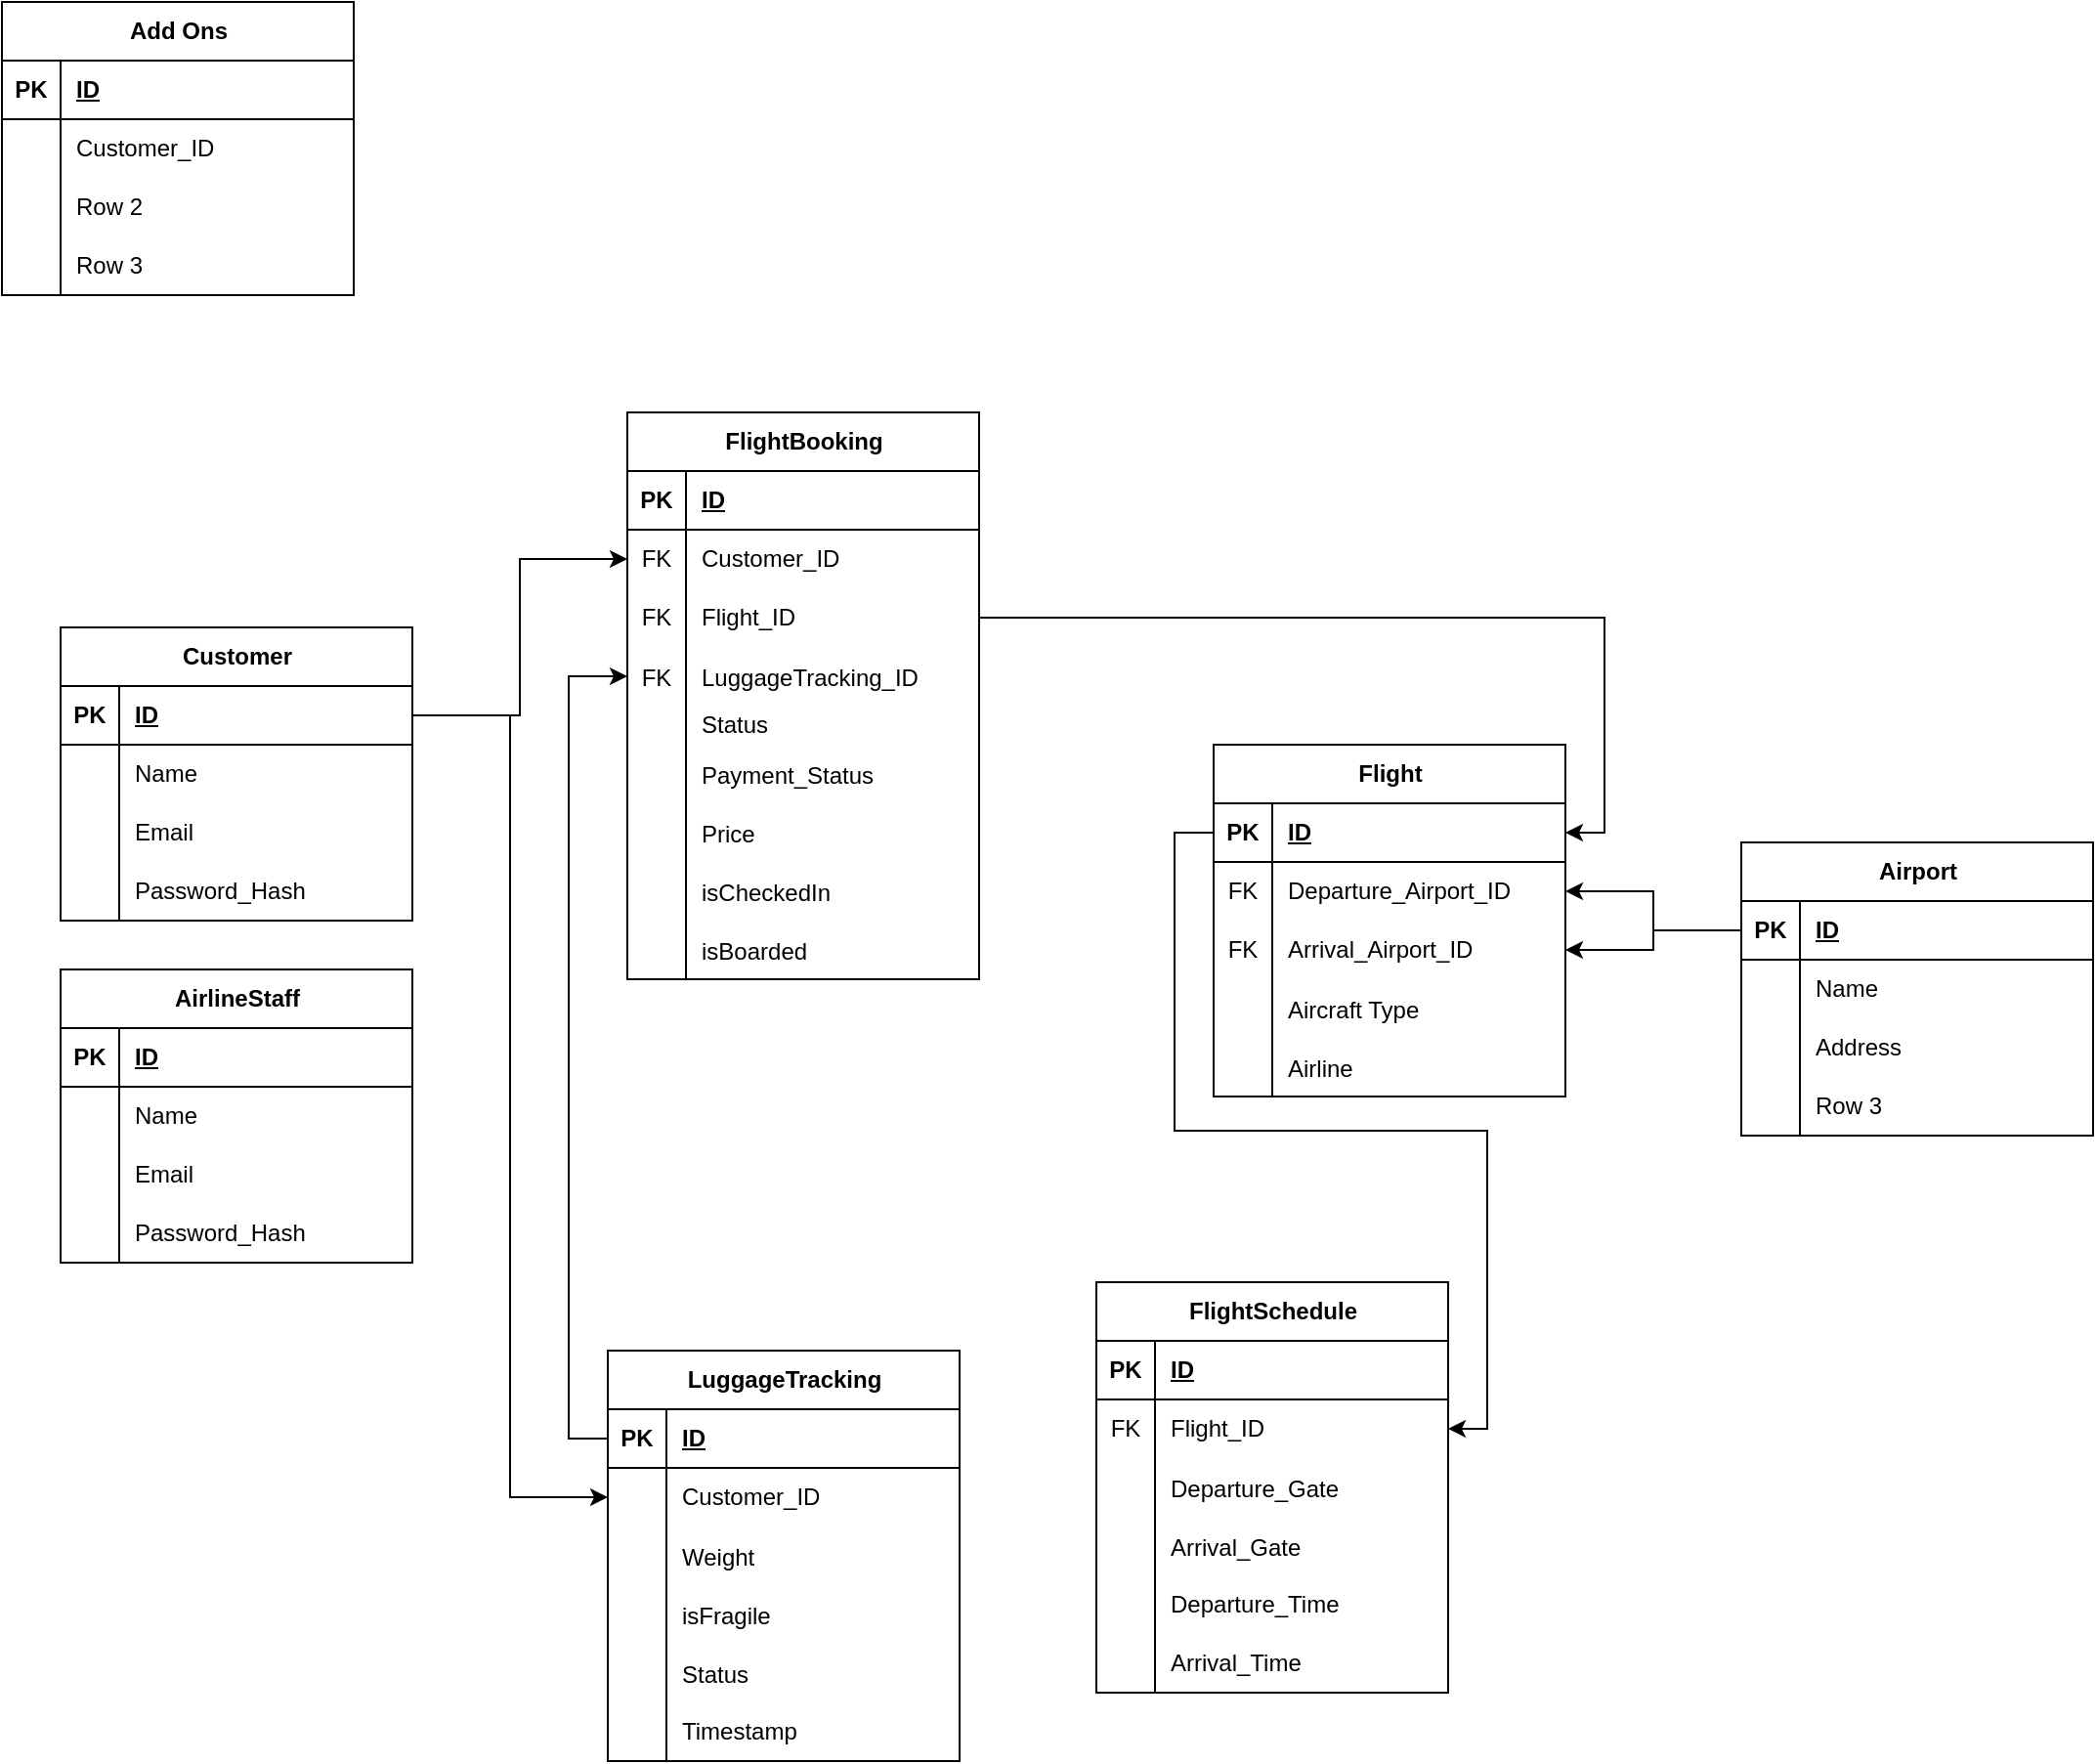 <mxfile version="21.5.0" type="github">
  <diagram id="R2lEEEUBdFMjLlhIrx00" name="Page-1">
    <mxGraphModel dx="1393" dy="1875" grid="1" gridSize="10" guides="1" tooltips="1" connect="1" arrows="1" fold="1" page="1" pageScale="1" pageWidth="850" pageHeight="1100" math="0" shadow="0" extFonts="Permanent Marker^https://fonts.googleapis.com/css?family=Permanent+Marker">
      <root>
        <mxCell id="0" />
        <mxCell id="1" parent="0" />
        <mxCell id="eyuEpzJlEWPJVDNOHBu5-1" value="Customer" style="shape=table;startSize=30;container=1;collapsible=1;childLayout=tableLayout;fixedRows=1;rowLines=0;fontStyle=1;align=center;resizeLast=1;html=1;" vertex="1" parent="1">
          <mxGeometry x="60" y="110" width="180" height="150" as="geometry" />
        </mxCell>
        <mxCell id="eyuEpzJlEWPJVDNOHBu5-2" value="" style="shape=tableRow;horizontal=0;startSize=0;swimlaneHead=0;swimlaneBody=0;fillColor=none;collapsible=0;dropTarget=0;points=[[0,0.5],[1,0.5]];portConstraint=eastwest;top=0;left=0;right=0;bottom=1;" vertex="1" parent="eyuEpzJlEWPJVDNOHBu5-1">
          <mxGeometry y="30" width="180" height="30" as="geometry" />
        </mxCell>
        <mxCell id="eyuEpzJlEWPJVDNOHBu5-3" value="PK" style="shape=partialRectangle;connectable=0;fillColor=none;top=0;left=0;bottom=0;right=0;fontStyle=1;overflow=hidden;whiteSpace=wrap;html=1;" vertex="1" parent="eyuEpzJlEWPJVDNOHBu5-2">
          <mxGeometry width="30" height="30" as="geometry">
            <mxRectangle width="30" height="30" as="alternateBounds" />
          </mxGeometry>
        </mxCell>
        <mxCell id="eyuEpzJlEWPJVDNOHBu5-4" value="ID" style="shape=partialRectangle;connectable=0;fillColor=none;top=0;left=0;bottom=0;right=0;align=left;spacingLeft=6;fontStyle=5;overflow=hidden;whiteSpace=wrap;html=1;" vertex="1" parent="eyuEpzJlEWPJVDNOHBu5-2">
          <mxGeometry x="30" width="150" height="30" as="geometry">
            <mxRectangle width="150" height="30" as="alternateBounds" />
          </mxGeometry>
        </mxCell>
        <mxCell id="eyuEpzJlEWPJVDNOHBu5-5" value="" style="shape=tableRow;horizontal=0;startSize=0;swimlaneHead=0;swimlaneBody=0;fillColor=none;collapsible=0;dropTarget=0;points=[[0,0.5],[1,0.5]];portConstraint=eastwest;top=0;left=0;right=0;bottom=0;" vertex="1" parent="eyuEpzJlEWPJVDNOHBu5-1">
          <mxGeometry y="60" width="180" height="30" as="geometry" />
        </mxCell>
        <mxCell id="eyuEpzJlEWPJVDNOHBu5-6" value="" style="shape=partialRectangle;connectable=0;fillColor=none;top=0;left=0;bottom=0;right=0;editable=1;overflow=hidden;whiteSpace=wrap;html=1;" vertex="1" parent="eyuEpzJlEWPJVDNOHBu5-5">
          <mxGeometry width="30" height="30" as="geometry">
            <mxRectangle width="30" height="30" as="alternateBounds" />
          </mxGeometry>
        </mxCell>
        <mxCell id="eyuEpzJlEWPJVDNOHBu5-7" value="Name" style="shape=partialRectangle;connectable=0;fillColor=none;top=0;left=0;bottom=0;right=0;align=left;spacingLeft=6;overflow=hidden;whiteSpace=wrap;html=1;" vertex="1" parent="eyuEpzJlEWPJVDNOHBu5-5">
          <mxGeometry x="30" width="150" height="30" as="geometry">
            <mxRectangle width="150" height="30" as="alternateBounds" />
          </mxGeometry>
        </mxCell>
        <mxCell id="eyuEpzJlEWPJVDNOHBu5-8" value="" style="shape=tableRow;horizontal=0;startSize=0;swimlaneHead=0;swimlaneBody=0;fillColor=none;collapsible=0;dropTarget=0;points=[[0,0.5],[1,0.5]];portConstraint=eastwest;top=0;left=0;right=0;bottom=0;" vertex="1" parent="eyuEpzJlEWPJVDNOHBu5-1">
          <mxGeometry y="90" width="180" height="30" as="geometry" />
        </mxCell>
        <mxCell id="eyuEpzJlEWPJVDNOHBu5-9" value="" style="shape=partialRectangle;connectable=0;fillColor=none;top=0;left=0;bottom=0;right=0;editable=1;overflow=hidden;whiteSpace=wrap;html=1;" vertex="1" parent="eyuEpzJlEWPJVDNOHBu5-8">
          <mxGeometry width="30" height="30" as="geometry">
            <mxRectangle width="30" height="30" as="alternateBounds" />
          </mxGeometry>
        </mxCell>
        <mxCell id="eyuEpzJlEWPJVDNOHBu5-10" value="Email" style="shape=partialRectangle;connectable=0;fillColor=none;top=0;left=0;bottom=0;right=0;align=left;spacingLeft=6;overflow=hidden;whiteSpace=wrap;html=1;" vertex="1" parent="eyuEpzJlEWPJVDNOHBu5-8">
          <mxGeometry x="30" width="150" height="30" as="geometry">
            <mxRectangle width="150" height="30" as="alternateBounds" />
          </mxGeometry>
        </mxCell>
        <mxCell id="eyuEpzJlEWPJVDNOHBu5-11" value="" style="shape=tableRow;horizontal=0;startSize=0;swimlaneHead=0;swimlaneBody=0;fillColor=none;collapsible=0;dropTarget=0;points=[[0,0.5],[1,0.5]];portConstraint=eastwest;top=0;left=0;right=0;bottom=0;" vertex="1" parent="eyuEpzJlEWPJVDNOHBu5-1">
          <mxGeometry y="120" width="180" height="30" as="geometry" />
        </mxCell>
        <mxCell id="eyuEpzJlEWPJVDNOHBu5-12" value="" style="shape=partialRectangle;connectable=0;fillColor=none;top=0;left=0;bottom=0;right=0;editable=1;overflow=hidden;whiteSpace=wrap;html=1;" vertex="1" parent="eyuEpzJlEWPJVDNOHBu5-11">
          <mxGeometry width="30" height="30" as="geometry">
            <mxRectangle width="30" height="30" as="alternateBounds" />
          </mxGeometry>
        </mxCell>
        <mxCell id="eyuEpzJlEWPJVDNOHBu5-13" value="Password_Hash" style="shape=partialRectangle;connectable=0;fillColor=none;top=0;left=0;bottom=0;right=0;align=left;spacingLeft=6;overflow=hidden;whiteSpace=wrap;html=1;" vertex="1" parent="eyuEpzJlEWPJVDNOHBu5-11">
          <mxGeometry x="30" width="150" height="30" as="geometry">
            <mxRectangle width="150" height="30" as="alternateBounds" />
          </mxGeometry>
        </mxCell>
        <mxCell id="eyuEpzJlEWPJVDNOHBu5-27" value="FlightBooking" style="shape=table;startSize=30;container=1;collapsible=1;childLayout=tableLayout;fixedRows=1;rowLines=0;fontStyle=1;align=center;resizeLast=1;html=1;" vertex="1" parent="1">
          <mxGeometry x="350" width="180" height="290" as="geometry" />
        </mxCell>
        <mxCell id="eyuEpzJlEWPJVDNOHBu5-28" value="" style="shape=tableRow;horizontal=0;startSize=0;swimlaneHead=0;swimlaneBody=0;fillColor=none;collapsible=0;dropTarget=0;points=[[0,0.5],[1,0.5]];portConstraint=eastwest;top=0;left=0;right=0;bottom=1;" vertex="1" parent="eyuEpzJlEWPJVDNOHBu5-27">
          <mxGeometry y="30" width="180" height="30" as="geometry" />
        </mxCell>
        <mxCell id="eyuEpzJlEWPJVDNOHBu5-29" value="PK" style="shape=partialRectangle;connectable=0;fillColor=none;top=0;left=0;bottom=0;right=0;fontStyle=1;overflow=hidden;whiteSpace=wrap;html=1;" vertex="1" parent="eyuEpzJlEWPJVDNOHBu5-28">
          <mxGeometry width="30" height="30" as="geometry">
            <mxRectangle width="30" height="30" as="alternateBounds" />
          </mxGeometry>
        </mxCell>
        <mxCell id="eyuEpzJlEWPJVDNOHBu5-30" value="ID" style="shape=partialRectangle;connectable=0;fillColor=none;top=0;left=0;bottom=0;right=0;align=left;spacingLeft=6;fontStyle=5;overflow=hidden;whiteSpace=wrap;html=1;" vertex="1" parent="eyuEpzJlEWPJVDNOHBu5-28">
          <mxGeometry x="30" width="150" height="30" as="geometry">
            <mxRectangle width="150" height="30" as="alternateBounds" />
          </mxGeometry>
        </mxCell>
        <mxCell id="eyuEpzJlEWPJVDNOHBu5-31" value="" style="shape=tableRow;horizontal=0;startSize=0;swimlaneHead=0;swimlaneBody=0;fillColor=none;collapsible=0;dropTarget=0;points=[[0,0.5],[1,0.5]];portConstraint=eastwest;top=0;left=0;right=0;bottom=0;" vertex="1" parent="eyuEpzJlEWPJVDNOHBu5-27">
          <mxGeometry y="60" width="180" height="30" as="geometry" />
        </mxCell>
        <mxCell id="eyuEpzJlEWPJVDNOHBu5-32" value="FK" style="shape=partialRectangle;connectable=0;fillColor=none;top=0;left=0;bottom=0;right=0;editable=1;overflow=hidden;whiteSpace=wrap;html=1;" vertex="1" parent="eyuEpzJlEWPJVDNOHBu5-31">
          <mxGeometry width="30" height="30" as="geometry">
            <mxRectangle width="30" height="30" as="alternateBounds" />
          </mxGeometry>
        </mxCell>
        <mxCell id="eyuEpzJlEWPJVDNOHBu5-33" value="Customer_ID" style="shape=partialRectangle;connectable=0;fillColor=none;top=0;left=0;bottom=0;right=0;align=left;spacingLeft=6;overflow=hidden;whiteSpace=wrap;html=1;" vertex="1" parent="eyuEpzJlEWPJVDNOHBu5-31">
          <mxGeometry x="30" width="150" height="30" as="geometry">
            <mxRectangle width="150" height="30" as="alternateBounds" />
          </mxGeometry>
        </mxCell>
        <mxCell id="eyuEpzJlEWPJVDNOHBu5-34" value="" style="shape=tableRow;horizontal=0;startSize=0;swimlaneHead=0;swimlaneBody=0;fillColor=none;collapsible=0;dropTarget=0;points=[[0,0.5],[1,0.5]];portConstraint=eastwest;top=0;left=0;right=0;bottom=0;" vertex="1" parent="eyuEpzJlEWPJVDNOHBu5-27">
          <mxGeometry y="90" width="180" height="30" as="geometry" />
        </mxCell>
        <mxCell id="eyuEpzJlEWPJVDNOHBu5-35" value="FK" style="shape=partialRectangle;connectable=0;fillColor=none;top=0;left=0;bottom=0;right=0;editable=1;overflow=hidden;whiteSpace=wrap;html=1;" vertex="1" parent="eyuEpzJlEWPJVDNOHBu5-34">
          <mxGeometry width="30" height="30" as="geometry">
            <mxRectangle width="30" height="30" as="alternateBounds" />
          </mxGeometry>
        </mxCell>
        <mxCell id="eyuEpzJlEWPJVDNOHBu5-36" value="Flight_ID" style="shape=partialRectangle;connectable=0;fillColor=none;top=0;left=0;bottom=0;right=0;align=left;spacingLeft=6;overflow=hidden;whiteSpace=wrap;html=1;" vertex="1" parent="eyuEpzJlEWPJVDNOHBu5-34">
          <mxGeometry x="30" width="150" height="30" as="geometry">
            <mxRectangle width="150" height="30" as="alternateBounds" />
          </mxGeometry>
        </mxCell>
        <mxCell id="eyuEpzJlEWPJVDNOHBu5-241" value="" style="shape=tableRow;horizontal=0;startSize=0;swimlaneHead=0;swimlaneBody=0;fillColor=none;collapsible=0;dropTarget=0;points=[[0,0.5],[1,0.5]];portConstraint=eastwest;top=0;left=0;right=0;bottom=0;" vertex="1" parent="eyuEpzJlEWPJVDNOHBu5-27">
          <mxGeometry y="120" width="180" height="30" as="geometry" />
        </mxCell>
        <mxCell id="eyuEpzJlEWPJVDNOHBu5-242" value="FK" style="shape=partialRectangle;connectable=0;fillColor=none;top=0;left=0;bottom=0;right=0;editable=1;overflow=hidden;" vertex="1" parent="eyuEpzJlEWPJVDNOHBu5-241">
          <mxGeometry width="30" height="30" as="geometry">
            <mxRectangle width="30" height="30" as="alternateBounds" />
          </mxGeometry>
        </mxCell>
        <mxCell id="eyuEpzJlEWPJVDNOHBu5-243" value="LuggageTracking_ID" style="shape=partialRectangle;connectable=0;fillColor=none;top=0;left=0;bottom=0;right=0;align=left;spacingLeft=6;overflow=hidden;" vertex="1" parent="eyuEpzJlEWPJVDNOHBu5-241">
          <mxGeometry x="30" width="150" height="30" as="geometry">
            <mxRectangle width="150" height="30" as="alternateBounds" />
          </mxGeometry>
        </mxCell>
        <mxCell id="eyuEpzJlEWPJVDNOHBu5-37" value="" style="shape=tableRow;horizontal=0;startSize=0;swimlaneHead=0;swimlaneBody=0;fillColor=none;collapsible=0;dropTarget=0;points=[[0,0.5],[1,0.5]];portConstraint=eastwest;top=0;left=0;right=0;bottom=0;" vertex="1" parent="eyuEpzJlEWPJVDNOHBu5-27">
          <mxGeometry y="150" width="180" height="20" as="geometry" />
        </mxCell>
        <mxCell id="eyuEpzJlEWPJVDNOHBu5-38" value="" style="shape=partialRectangle;connectable=0;fillColor=none;top=0;left=0;bottom=0;right=0;editable=1;overflow=hidden;whiteSpace=wrap;html=1;" vertex="1" parent="eyuEpzJlEWPJVDNOHBu5-37">
          <mxGeometry width="30" height="20" as="geometry">
            <mxRectangle width="30" height="20" as="alternateBounds" />
          </mxGeometry>
        </mxCell>
        <mxCell id="eyuEpzJlEWPJVDNOHBu5-39" value="Status" style="shape=partialRectangle;connectable=0;fillColor=none;top=0;left=0;bottom=0;right=0;align=left;spacingLeft=6;overflow=hidden;whiteSpace=wrap;html=1;" vertex="1" parent="eyuEpzJlEWPJVDNOHBu5-37">
          <mxGeometry x="30" width="150" height="20" as="geometry">
            <mxRectangle width="150" height="20" as="alternateBounds" />
          </mxGeometry>
        </mxCell>
        <mxCell id="eyuEpzJlEWPJVDNOHBu5-41" value="" style="shape=tableRow;horizontal=0;startSize=0;swimlaneHead=0;swimlaneBody=0;fillColor=none;collapsible=0;dropTarget=0;points=[[0,0.5],[1,0.5]];portConstraint=eastwest;top=0;left=0;right=0;bottom=0;" vertex="1" parent="eyuEpzJlEWPJVDNOHBu5-27">
          <mxGeometry y="170" width="180" height="30" as="geometry" />
        </mxCell>
        <mxCell id="eyuEpzJlEWPJVDNOHBu5-42" value="" style="shape=partialRectangle;connectable=0;fillColor=none;top=0;left=0;bottom=0;right=0;editable=1;overflow=hidden;" vertex="1" parent="eyuEpzJlEWPJVDNOHBu5-41">
          <mxGeometry width="30" height="30" as="geometry">
            <mxRectangle width="30" height="30" as="alternateBounds" />
          </mxGeometry>
        </mxCell>
        <mxCell id="eyuEpzJlEWPJVDNOHBu5-43" value="Payment_Status" style="shape=partialRectangle;connectable=0;fillColor=none;top=0;left=0;bottom=0;right=0;align=left;spacingLeft=6;overflow=hidden;" vertex="1" parent="eyuEpzJlEWPJVDNOHBu5-41">
          <mxGeometry x="30" width="150" height="30" as="geometry">
            <mxRectangle width="150" height="30" as="alternateBounds" />
          </mxGeometry>
        </mxCell>
        <mxCell id="eyuEpzJlEWPJVDNOHBu5-235" value="" style="shape=tableRow;horizontal=0;startSize=0;swimlaneHead=0;swimlaneBody=0;fillColor=none;collapsible=0;dropTarget=0;points=[[0,0.5],[1,0.5]];portConstraint=eastwest;top=0;left=0;right=0;bottom=0;" vertex="1" parent="eyuEpzJlEWPJVDNOHBu5-27">
          <mxGeometry y="200" width="180" height="30" as="geometry" />
        </mxCell>
        <mxCell id="eyuEpzJlEWPJVDNOHBu5-236" value="" style="shape=partialRectangle;connectable=0;fillColor=none;top=0;left=0;bottom=0;right=0;editable=1;overflow=hidden;" vertex="1" parent="eyuEpzJlEWPJVDNOHBu5-235">
          <mxGeometry width="30" height="30" as="geometry">
            <mxRectangle width="30" height="30" as="alternateBounds" />
          </mxGeometry>
        </mxCell>
        <mxCell id="eyuEpzJlEWPJVDNOHBu5-237" value="Price" style="shape=partialRectangle;connectable=0;fillColor=none;top=0;left=0;bottom=0;right=0;align=left;spacingLeft=6;overflow=hidden;" vertex="1" parent="eyuEpzJlEWPJVDNOHBu5-235">
          <mxGeometry x="30" width="150" height="30" as="geometry">
            <mxRectangle width="150" height="30" as="alternateBounds" />
          </mxGeometry>
        </mxCell>
        <mxCell id="eyuEpzJlEWPJVDNOHBu5-229" value="" style="shape=tableRow;horizontal=0;startSize=0;swimlaneHead=0;swimlaneBody=0;fillColor=none;collapsible=0;dropTarget=0;points=[[0,0.5],[1,0.5]];portConstraint=eastwest;top=0;left=0;right=0;bottom=0;" vertex="1" parent="eyuEpzJlEWPJVDNOHBu5-27">
          <mxGeometry y="230" width="180" height="30" as="geometry" />
        </mxCell>
        <mxCell id="eyuEpzJlEWPJVDNOHBu5-230" value="" style="shape=partialRectangle;connectable=0;fillColor=none;top=0;left=0;bottom=0;right=0;editable=1;overflow=hidden;" vertex="1" parent="eyuEpzJlEWPJVDNOHBu5-229">
          <mxGeometry width="30" height="30" as="geometry">
            <mxRectangle width="30" height="30" as="alternateBounds" />
          </mxGeometry>
        </mxCell>
        <mxCell id="eyuEpzJlEWPJVDNOHBu5-231" value="isCheckedIn" style="shape=partialRectangle;connectable=0;fillColor=none;top=0;left=0;bottom=0;right=0;align=left;spacingLeft=6;overflow=hidden;" vertex="1" parent="eyuEpzJlEWPJVDNOHBu5-229">
          <mxGeometry x="30" width="150" height="30" as="geometry">
            <mxRectangle width="150" height="30" as="alternateBounds" />
          </mxGeometry>
        </mxCell>
        <mxCell id="eyuEpzJlEWPJVDNOHBu5-226" value="" style="shape=tableRow;horizontal=0;startSize=0;swimlaneHead=0;swimlaneBody=0;fillColor=none;collapsible=0;dropTarget=0;points=[[0,0.5],[1,0.5]];portConstraint=eastwest;top=0;left=0;right=0;bottom=0;" vertex="1" parent="eyuEpzJlEWPJVDNOHBu5-27">
          <mxGeometry y="260" width="180" height="30" as="geometry" />
        </mxCell>
        <mxCell id="eyuEpzJlEWPJVDNOHBu5-227" value="" style="shape=partialRectangle;connectable=0;fillColor=none;top=0;left=0;bottom=0;right=0;editable=1;overflow=hidden;" vertex="1" parent="eyuEpzJlEWPJVDNOHBu5-226">
          <mxGeometry width="30" height="30" as="geometry">
            <mxRectangle width="30" height="30" as="alternateBounds" />
          </mxGeometry>
        </mxCell>
        <mxCell id="eyuEpzJlEWPJVDNOHBu5-228" value="isBoarded" style="shape=partialRectangle;connectable=0;fillColor=none;top=0;left=0;bottom=0;right=0;align=left;spacingLeft=6;overflow=hidden;" vertex="1" parent="eyuEpzJlEWPJVDNOHBu5-226">
          <mxGeometry x="30" width="150" height="30" as="geometry">
            <mxRectangle width="150" height="30" as="alternateBounds" />
          </mxGeometry>
        </mxCell>
        <mxCell id="eyuEpzJlEWPJVDNOHBu5-71" value="FlightSchedule" style="shape=table;startSize=30;container=1;collapsible=1;childLayout=tableLayout;fixedRows=1;rowLines=0;fontStyle=1;align=center;resizeLast=1;html=1;" vertex="1" parent="1">
          <mxGeometry x="590" y="445" width="180" height="210" as="geometry" />
        </mxCell>
        <mxCell id="eyuEpzJlEWPJVDNOHBu5-72" value="" style="shape=tableRow;horizontal=0;startSize=0;swimlaneHead=0;swimlaneBody=0;fillColor=none;collapsible=0;dropTarget=0;points=[[0,0.5],[1,0.5]];portConstraint=eastwest;top=0;left=0;right=0;bottom=1;" vertex="1" parent="eyuEpzJlEWPJVDNOHBu5-71">
          <mxGeometry y="30" width="180" height="30" as="geometry" />
        </mxCell>
        <mxCell id="eyuEpzJlEWPJVDNOHBu5-73" value="PK" style="shape=partialRectangle;connectable=0;fillColor=none;top=0;left=0;bottom=0;right=0;fontStyle=1;overflow=hidden;whiteSpace=wrap;html=1;" vertex="1" parent="eyuEpzJlEWPJVDNOHBu5-72">
          <mxGeometry width="30" height="30" as="geometry">
            <mxRectangle width="30" height="30" as="alternateBounds" />
          </mxGeometry>
        </mxCell>
        <mxCell id="eyuEpzJlEWPJVDNOHBu5-74" value="ID" style="shape=partialRectangle;connectable=0;fillColor=none;top=0;left=0;bottom=0;right=0;align=left;spacingLeft=6;fontStyle=5;overflow=hidden;whiteSpace=wrap;html=1;" vertex="1" parent="eyuEpzJlEWPJVDNOHBu5-72">
          <mxGeometry x="30" width="150" height="30" as="geometry">
            <mxRectangle width="150" height="30" as="alternateBounds" />
          </mxGeometry>
        </mxCell>
        <mxCell id="eyuEpzJlEWPJVDNOHBu5-75" value="" style="shape=tableRow;horizontal=0;startSize=0;swimlaneHead=0;swimlaneBody=0;fillColor=none;collapsible=0;dropTarget=0;points=[[0,0.5],[1,0.5]];portConstraint=eastwest;top=0;left=0;right=0;bottom=0;" vertex="1" parent="eyuEpzJlEWPJVDNOHBu5-71">
          <mxGeometry y="60" width="180" height="30" as="geometry" />
        </mxCell>
        <mxCell id="eyuEpzJlEWPJVDNOHBu5-76" value="FK" style="shape=partialRectangle;connectable=0;fillColor=none;top=0;left=0;bottom=0;right=0;editable=1;overflow=hidden;whiteSpace=wrap;html=1;" vertex="1" parent="eyuEpzJlEWPJVDNOHBu5-75">
          <mxGeometry width="30" height="30" as="geometry">
            <mxRectangle width="30" height="30" as="alternateBounds" />
          </mxGeometry>
        </mxCell>
        <mxCell id="eyuEpzJlEWPJVDNOHBu5-77" value="Flight_ID" style="shape=partialRectangle;connectable=0;fillColor=none;top=0;left=0;bottom=0;right=0;align=left;spacingLeft=6;overflow=hidden;whiteSpace=wrap;html=1;" vertex="1" parent="eyuEpzJlEWPJVDNOHBu5-75">
          <mxGeometry x="30" width="150" height="30" as="geometry">
            <mxRectangle width="150" height="30" as="alternateBounds" />
          </mxGeometry>
        </mxCell>
        <mxCell id="eyuEpzJlEWPJVDNOHBu5-176" value="" style="shape=tableRow;horizontal=0;startSize=0;swimlaneHead=0;swimlaneBody=0;fillColor=none;collapsible=0;dropTarget=0;points=[[0,0.5],[1,0.5]];portConstraint=eastwest;top=0;left=0;right=0;bottom=0;" vertex="1" parent="eyuEpzJlEWPJVDNOHBu5-71">
          <mxGeometry y="90" width="180" height="30" as="geometry" />
        </mxCell>
        <mxCell id="eyuEpzJlEWPJVDNOHBu5-177" value="" style="shape=partialRectangle;connectable=0;fillColor=none;top=0;left=0;bottom=0;right=0;editable=1;overflow=hidden;" vertex="1" parent="eyuEpzJlEWPJVDNOHBu5-176">
          <mxGeometry width="30" height="30" as="geometry">
            <mxRectangle width="30" height="30" as="alternateBounds" />
          </mxGeometry>
        </mxCell>
        <mxCell id="eyuEpzJlEWPJVDNOHBu5-178" value="Departure_Gate" style="shape=partialRectangle;connectable=0;fillColor=none;top=0;left=0;bottom=0;right=0;align=left;spacingLeft=6;overflow=hidden;" vertex="1" parent="eyuEpzJlEWPJVDNOHBu5-176">
          <mxGeometry x="30" width="150" height="30" as="geometry">
            <mxRectangle width="150" height="30" as="alternateBounds" />
          </mxGeometry>
        </mxCell>
        <mxCell id="eyuEpzJlEWPJVDNOHBu5-179" value="" style="shape=tableRow;horizontal=0;startSize=0;swimlaneHead=0;swimlaneBody=0;fillColor=none;collapsible=0;dropTarget=0;points=[[0,0.5],[1,0.5]];portConstraint=eastwest;top=0;left=0;right=0;bottom=0;" vertex="1" parent="eyuEpzJlEWPJVDNOHBu5-71">
          <mxGeometry y="120" width="180" height="30" as="geometry" />
        </mxCell>
        <mxCell id="eyuEpzJlEWPJVDNOHBu5-180" value="" style="shape=partialRectangle;connectable=0;fillColor=none;top=0;left=0;bottom=0;right=0;editable=1;overflow=hidden;" vertex="1" parent="eyuEpzJlEWPJVDNOHBu5-179">
          <mxGeometry width="30" height="30" as="geometry">
            <mxRectangle width="30" height="30" as="alternateBounds" />
          </mxGeometry>
        </mxCell>
        <mxCell id="eyuEpzJlEWPJVDNOHBu5-181" value="Arrival_Gate" style="shape=partialRectangle;connectable=0;fillColor=none;top=0;left=0;bottom=0;right=0;align=left;spacingLeft=6;overflow=hidden;" vertex="1" parent="eyuEpzJlEWPJVDNOHBu5-179">
          <mxGeometry x="30" width="150" height="30" as="geometry">
            <mxRectangle width="150" height="30" as="alternateBounds" />
          </mxGeometry>
        </mxCell>
        <mxCell id="eyuEpzJlEWPJVDNOHBu5-78" value="" style="shape=tableRow;horizontal=0;startSize=0;swimlaneHead=0;swimlaneBody=0;fillColor=none;collapsible=0;dropTarget=0;points=[[0,0.5],[1,0.5]];portConstraint=eastwest;top=0;left=0;right=0;bottom=0;" vertex="1" parent="eyuEpzJlEWPJVDNOHBu5-71">
          <mxGeometry y="150" width="180" height="30" as="geometry" />
        </mxCell>
        <mxCell id="eyuEpzJlEWPJVDNOHBu5-79" value="" style="shape=partialRectangle;connectable=0;fillColor=none;top=0;left=0;bottom=0;right=0;editable=1;overflow=hidden;whiteSpace=wrap;html=1;" vertex="1" parent="eyuEpzJlEWPJVDNOHBu5-78">
          <mxGeometry width="30" height="30" as="geometry">
            <mxRectangle width="30" height="30" as="alternateBounds" />
          </mxGeometry>
        </mxCell>
        <mxCell id="eyuEpzJlEWPJVDNOHBu5-80" value="Departure_Time" style="shape=partialRectangle;connectable=0;fillColor=none;top=0;left=0;bottom=0;right=0;align=left;spacingLeft=6;overflow=hidden;whiteSpace=wrap;html=1;" vertex="1" parent="eyuEpzJlEWPJVDNOHBu5-78">
          <mxGeometry x="30" width="150" height="30" as="geometry">
            <mxRectangle width="150" height="30" as="alternateBounds" />
          </mxGeometry>
        </mxCell>
        <mxCell id="eyuEpzJlEWPJVDNOHBu5-81" value="" style="shape=tableRow;horizontal=0;startSize=0;swimlaneHead=0;swimlaneBody=0;fillColor=none;collapsible=0;dropTarget=0;points=[[0,0.5],[1,0.5]];portConstraint=eastwest;top=0;left=0;right=0;bottom=0;" vertex="1" parent="eyuEpzJlEWPJVDNOHBu5-71">
          <mxGeometry y="180" width="180" height="30" as="geometry" />
        </mxCell>
        <mxCell id="eyuEpzJlEWPJVDNOHBu5-82" value="" style="shape=partialRectangle;connectable=0;fillColor=none;top=0;left=0;bottom=0;right=0;editable=1;overflow=hidden;whiteSpace=wrap;html=1;" vertex="1" parent="eyuEpzJlEWPJVDNOHBu5-81">
          <mxGeometry width="30" height="30" as="geometry">
            <mxRectangle width="30" height="30" as="alternateBounds" />
          </mxGeometry>
        </mxCell>
        <mxCell id="eyuEpzJlEWPJVDNOHBu5-83" value="Arrival_Time" style="shape=partialRectangle;connectable=0;fillColor=none;top=0;left=0;bottom=0;right=0;align=left;spacingLeft=6;overflow=hidden;whiteSpace=wrap;html=1;" vertex="1" parent="eyuEpzJlEWPJVDNOHBu5-81">
          <mxGeometry x="30" width="150" height="30" as="geometry">
            <mxRectangle width="150" height="30" as="alternateBounds" />
          </mxGeometry>
        </mxCell>
        <mxCell id="eyuEpzJlEWPJVDNOHBu5-84" value="Flight" style="shape=table;startSize=30;container=1;collapsible=1;childLayout=tableLayout;fixedRows=1;rowLines=0;fontStyle=1;align=center;resizeLast=1;html=1;" vertex="1" parent="1">
          <mxGeometry x="650" y="170" width="180" height="180" as="geometry" />
        </mxCell>
        <mxCell id="eyuEpzJlEWPJVDNOHBu5-85" value="" style="shape=tableRow;horizontal=0;startSize=0;swimlaneHead=0;swimlaneBody=0;fillColor=none;collapsible=0;dropTarget=0;points=[[0,0.5],[1,0.5]];portConstraint=eastwest;top=0;left=0;right=0;bottom=1;" vertex="1" parent="eyuEpzJlEWPJVDNOHBu5-84">
          <mxGeometry y="30" width="180" height="30" as="geometry" />
        </mxCell>
        <mxCell id="eyuEpzJlEWPJVDNOHBu5-86" value="PK" style="shape=partialRectangle;connectable=0;fillColor=none;top=0;left=0;bottom=0;right=0;fontStyle=1;overflow=hidden;whiteSpace=wrap;html=1;" vertex="1" parent="eyuEpzJlEWPJVDNOHBu5-85">
          <mxGeometry width="30" height="30" as="geometry">
            <mxRectangle width="30" height="30" as="alternateBounds" />
          </mxGeometry>
        </mxCell>
        <mxCell id="eyuEpzJlEWPJVDNOHBu5-87" value="ID" style="shape=partialRectangle;connectable=0;fillColor=none;top=0;left=0;bottom=0;right=0;align=left;spacingLeft=6;fontStyle=5;overflow=hidden;whiteSpace=wrap;html=1;" vertex="1" parent="eyuEpzJlEWPJVDNOHBu5-85">
          <mxGeometry x="30" width="150" height="30" as="geometry">
            <mxRectangle width="150" height="30" as="alternateBounds" />
          </mxGeometry>
        </mxCell>
        <mxCell id="eyuEpzJlEWPJVDNOHBu5-91" value="" style="shape=tableRow;horizontal=0;startSize=0;swimlaneHead=0;swimlaneBody=0;fillColor=none;collapsible=0;dropTarget=0;points=[[0,0.5],[1,0.5]];portConstraint=eastwest;top=0;left=0;right=0;bottom=0;" vertex="1" parent="eyuEpzJlEWPJVDNOHBu5-84">
          <mxGeometry y="60" width="180" height="30" as="geometry" />
        </mxCell>
        <mxCell id="eyuEpzJlEWPJVDNOHBu5-92" value="FK" style="shape=partialRectangle;connectable=0;fillColor=none;top=0;left=0;bottom=0;right=0;editable=1;overflow=hidden;whiteSpace=wrap;html=1;" vertex="1" parent="eyuEpzJlEWPJVDNOHBu5-91">
          <mxGeometry width="30" height="30" as="geometry">
            <mxRectangle width="30" height="30" as="alternateBounds" />
          </mxGeometry>
        </mxCell>
        <mxCell id="eyuEpzJlEWPJVDNOHBu5-93" value="Departure_Airport_ID" style="shape=partialRectangle;connectable=0;fillColor=none;top=0;left=0;bottom=0;right=0;align=left;spacingLeft=6;overflow=hidden;whiteSpace=wrap;html=1;" vertex="1" parent="eyuEpzJlEWPJVDNOHBu5-91">
          <mxGeometry x="30" width="150" height="30" as="geometry">
            <mxRectangle width="150" height="30" as="alternateBounds" />
          </mxGeometry>
        </mxCell>
        <mxCell id="eyuEpzJlEWPJVDNOHBu5-94" value="" style="shape=tableRow;horizontal=0;startSize=0;swimlaneHead=0;swimlaneBody=0;fillColor=none;collapsible=0;dropTarget=0;points=[[0,0.5],[1,0.5]];portConstraint=eastwest;top=0;left=0;right=0;bottom=0;" vertex="1" parent="eyuEpzJlEWPJVDNOHBu5-84">
          <mxGeometry y="90" width="180" height="30" as="geometry" />
        </mxCell>
        <mxCell id="eyuEpzJlEWPJVDNOHBu5-95" value="FK" style="shape=partialRectangle;connectable=0;fillColor=none;top=0;left=0;bottom=0;right=0;editable=1;overflow=hidden;whiteSpace=wrap;html=1;" vertex="1" parent="eyuEpzJlEWPJVDNOHBu5-94">
          <mxGeometry width="30" height="30" as="geometry">
            <mxRectangle width="30" height="30" as="alternateBounds" />
          </mxGeometry>
        </mxCell>
        <mxCell id="eyuEpzJlEWPJVDNOHBu5-96" value="Arrival_Airport_ID" style="shape=partialRectangle;connectable=0;fillColor=none;top=0;left=0;bottom=0;right=0;align=left;spacingLeft=6;overflow=hidden;whiteSpace=wrap;html=1;" vertex="1" parent="eyuEpzJlEWPJVDNOHBu5-94">
          <mxGeometry x="30" width="150" height="30" as="geometry">
            <mxRectangle width="150" height="30" as="alternateBounds" />
          </mxGeometry>
        </mxCell>
        <mxCell id="eyuEpzJlEWPJVDNOHBu5-210" value="" style="shape=tableRow;horizontal=0;startSize=0;swimlaneHead=0;swimlaneBody=0;fillColor=none;collapsible=0;dropTarget=0;points=[[0,0.5],[1,0.5]];portConstraint=eastwest;top=0;left=0;right=0;bottom=0;" vertex="1" parent="eyuEpzJlEWPJVDNOHBu5-84">
          <mxGeometry y="120" width="180" height="30" as="geometry" />
        </mxCell>
        <mxCell id="eyuEpzJlEWPJVDNOHBu5-211" value="" style="shape=partialRectangle;connectable=0;fillColor=none;top=0;left=0;bottom=0;right=0;editable=1;overflow=hidden;" vertex="1" parent="eyuEpzJlEWPJVDNOHBu5-210">
          <mxGeometry width="30" height="30" as="geometry">
            <mxRectangle width="30" height="30" as="alternateBounds" />
          </mxGeometry>
        </mxCell>
        <mxCell id="eyuEpzJlEWPJVDNOHBu5-212" value="Aircraft Type" style="shape=partialRectangle;connectable=0;fillColor=none;top=0;left=0;bottom=0;right=0;align=left;spacingLeft=6;overflow=hidden;" vertex="1" parent="eyuEpzJlEWPJVDNOHBu5-210">
          <mxGeometry x="30" width="150" height="30" as="geometry">
            <mxRectangle width="150" height="30" as="alternateBounds" />
          </mxGeometry>
        </mxCell>
        <mxCell id="eyuEpzJlEWPJVDNOHBu5-232" value="" style="shape=tableRow;horizontal=0;startSize=0;swimlaneHead=0;swimlaneBody=0;fillColor=none;collapsible=0;dropTarget=0;points=[[0,0.5],[1,0.5]];portConstraint=eastwest;top=0;left=0;right=0;bottom=0;" vertex="1" parent="eyuEpzJlEWPJVDNOHBu5-84">
          <mxGeometry y="150" width="180" height="30" as="geometry" />
        </mxCell>
        <mxCell id="eyuEpzJlEWPJVDNOHBu5-233" value="" style="shape=partialRectangle;connectable=0;fillColor=none;top=0;left=0;bottom=0;right=0;editable=1;overflow=hidden;" vertex="1" parent="eyuEpzJlEWPJVDNOHBu5-232">
          <mxGeometry width="30" height="30" as="geometry">
            <mxRectangle width="30" height="30" as="alternateBounds" />
          </mxGeometry>
        </mxCell>
        <mxCell id="eyuEpzJlEWPJVDNOHBu5-234" value="Airline" style="shape=partialRectangle;connectable=0;fillColor=none;top=0;left=0;bottom=0;right=0;align=left;spacingLeft=6;overflow=hidden;" vertex="1" parent="eyuEpzJlEWPJVDNOHBu5-232">
          <mxGeometry x="30" width="150" height="30" as="geometry">
            <mxRectangle width="150" height="30" as="alternateBounds" />
          </mxGeometry>
        </mxCell>
        <mxCell id="eyuEpzJlEWPJVDNOHBu5-110" value="LuggageTracking" style="shape=table;startSize=30;container=1;collapsible=1;childLayout=tableLayout;fixedRows=1;rowLines=0;fontStyle=1;align=center;resizeLast=1;html=1;" vertex="1" parent="1">
          <mxGeometry x="340" y="480" width="180" height="210" as="geometry" />
        </mxCell>
        <mxCell id="eyuEpzJlEWPJVDNOHBu5-111" value="" style="shape=tableRow;horizontal=0;startSize=0;swimlaneHead=0;swimlaneBody=0;fillColor=none;collapsible=0;dropTarget=0;points=[[0,0.5],[1,0.5]];portConstraint=eastwest;top=0;left=0;right=0;bottom=1;" vertex="1" parent="eyuEpzJlEWPJVDNOHBu5-110">
          <mxGeometry y="30" width="180" height="30" as="geometry" />
        </mxCell>
        <mxCell id="eyuEpzJlEWPJVDNOHBu5-112" value="PK" style="shape=partialRectangle;connectable=0;fillColor=none;top=0;left=0;bottom=0;right=0;fontStyle=1;overflow=hidden;whiteSpace=wrap;html=1;" vertex="1" parent="eyuEpzJlEWPJVDNOHBu5-111">
          <mxGeometry width="30" height="30" as="geometry">
            <mxRectangle width="30" height="30" as="alternateBounds" />
          </mxGeometry>
        </mxCell>
        <mxCell id="eyuEpzJlEWPJVDNOHBu5-113" value="ID" style="shape=partialRectangle;connectable=0;fillColor=none;top=0;left=0;bottom=0;right=0;align=left;spacingLeft=6;fontStyle=5;overflow=hidden;whiteSpace=wrap;html=1;" vertex="1" parent="eyuEpzJlEWPJVDNOHBu5-111">
          <mxGeometry x="30" width="150" height="30" as="geometry">
            <mxRectangle width="150" height="30" as="alternateBounds" />
          </mxGeometry>
        </mxCell>
        <mxCell id="eyuEpzJlEWPJVDNOHBu5-117" value="" style="shape=tableRow;horizontal=0;startSize=0;swimlaneHead=0;swimlaneBody=0;fillColor=none;collapsible=0;dropTarget=0;points=[[0,0.5],[1,0.5]];portConstraint=eastwest;top=0;left=0;right=0;bottom=0;" vertex="1" parent="eyuEpzJlEWPJVDNOHBu5-110">
          <mxGeometry y="60" width="180" height="30" as="geometry" />
        </mxCell>
        <mxCell id="eyuEpzJlEWPJVDNOHBu5-118" value="" style="shape=partialRectangle;connectable=0;fillColor=none;top=0;left=0;bottom=0;right=0;editable=1;overflow=hidden;whiteSpace=wrap;html=1;" vertex="1" parent="eyuEpzJlEWPJVDNOHBu5-117">
          <mxGeometry width="30" height="30" as="geometry">
            <mxRectangle width="30" height="30" as="alternateBounds" />
          </mxGeometry>
        </mxCell>
        <mxCell id="eyuEpzJlEWPJVDNOHBu5-119" value="Customer_ID" style="shape=partialRectangle;connectable=0;fillColor=none;top=0;left=0;bottom=0;right=0;align=left;spacingLeft=6;overflow=hidden;whiteSpace=wrap;html=1;" vertex="1" parent="eyuEpzJlEWPJVDNOHBu5-117">
          <mxGeometry x="30" width="150" height="30" as="geometry">
            <mxRectangle width="150" height="30" as="alternateBounds" />
          </mxGeometry>
        </mxCell>
        <mxCell id="eyuEpzJlEWPJVDNOHBu5-218" value="" style="shape=tableRow;horizontal=0;startSize=0;swimlaneHead=0;swimlaneBody=0;fillColor=none;collapsible=0;dropTarget=0;points=[[0,0.5],[1,0.5]];portConstraint=eastwest;top=0;left=0;right=0;bottom=0;" vertex="1" parent="eyuEpzJlEWPJVDNOHBu5-110">
          <mxGeometry y="90" width="180" height="30" as="geometry" />
        </mxCell>
        <mxCell id="eyuEpzJlEWPJVDNOHBu5-219" value="" style="shape=partialRectangle;connectable=0;fillColor=none;top=0;left=0;bottom=0;right=0;editable=1;overflow=hidden;" vertex="1" parent="eyuEpzJlEWPJVDNOHBu5-218">
          <mxGeometry width="30" height="30" as="geometry">
            <mxRectangle width="30" height="30" as="alternateBounds" />
          </mxGeometry>
        </mxCell>
        <mxCell id="eyuEpzJlEWPJVDNOHBu5-220" value="Weight" style="shape=partialRectangle;connectable=0;fillColor=none;top=0;left=0;bottom=0;right=0;align=left;spacingLeft=6;overflow=hidden;" vertex="1" parent="eyuEpzJlEWPJVDNOHBu5-218">
          <mxGeometry x="30" width="150" height="30" as="geometry">
            <mxRectangle width="150" height="30" as="alternateBounds" />
          </mxGeometry>
        </mxCell>
        <mxCell id="eyuEpzJlEWPJVDNOHBu5-221" value="" style="shape=tableRow;horizontal=0;startSize=0;swimlaneHead=0;swimlaneBody=0;fillColor=none;collapsible=0;dropTarget=0;points=[[0,0.5],[1,0.5]];portConstraint=eastwest;top=0;left=0;right=0;bottom=0;" vertex="1" parent="eyuEpzJlEWPJVDNOHBu5-110">
          <mxGeometry y="120" width="180" height="30" as="geometry" />
        </mxCell>
        <mxCell id="eyuEpzJlEWPJVDNOHBu5-222" value="" style="shape=partialRectangle;connectable=0;fillColor=none;top=0;left=0;bottom=0;right=0;editable=1;overflow=hidden;" vertex="1" parent="eyuEpzJlEWPJVDNOHBu5-221">
          <mxGeometry width="30" height="30" as="geometry">
            <mxRectangle width="30" height="30" as="alternateBounds" />
          </mxGeometry>
        </mxCell>
        <mxCell id="eyuEpzJlEWPJVDNOHBu5-223" value="isFragile" style="shape=partialRectangle;connectable=0;fillColor=none;top=0;left=0;bottom=0;right=0;align=left;spacingLeft=6;overflow=hidden;" vertex="1" parent="eyuEpzJlEWPJVDNOHBu5-221">
          <mxGeometry x="30" width="150" height="30" as="geometry">
            <mxRectangle width="150" height="30" as="alternateBounds" />
          </mxGeometry>
        </mxCell>
        <mxCell id="eyuEpzJlEWPJVDNOHBu5-154" value="" style="shape=tableRow;horizontal=0;startSize=0;swimlaneHead=0;swimlaneBody=0;fillColor=none;collapsible=0;dropTarget=0;points=[[0,0.5],[1,0.5]];portConstraint=eastwest;top=0;left=0;right=0;bottom=0;" vertex="1" parent="eyuEpzJlEWPJVDNOHBu5-110">
          <mxGeometry y="150" width="180" height="30" as="geometry" />
        </mxCell>
        <mxCell id="eyuEpzJlEWPJVDNOHBu5-155" value="" style="shape=partialRectangle;connectable=0;fillColor=none;top=0;left=0;bottom=0;right=0;editable=1;overflow=hidden;" vertex="1" parent="eyuEpzJlEWPJVDNOHBu5-154">
          <mxGeometry width="30" height="30" as="geometry">
            <mxRectangle width="30" height="30" as="alternateBounds" />
          </mxGeometry>
        </mxCell>
        <mxCell id="eyuEpzJlEWPJVDNOHBu5-156" value="Status" style="shape=partialRectangle;connectable=0;fillColor=none;top=0;left=0;bottom=0;right=0;align=left;spacingLeft=6;overflow=hidden;" vertex="1" parent="eyuEpzJlEWPJVDNOHBu5-154">
          <mxGeometry x="30" width="150" height="30" as="geometry">
            <mxRectangle width="150" height="30" as="alternateBounds" />
          </mxGeometry>
        </mxCell>
        <mxCell id="eyuEpzJlEWPJVDNOHBu5-120" value="" style="shape=tableRow;horizontal=0;startSize=0;swimlaneHead=0;swimlaneBody=0;fillColor=none;collapsible=0;dropTarget=0;points=[[0,0.5],[1,0.5]];portConstraint=eastwest;top=0;left=0;right=0;bottom=0;" vertex="1" parent="eyuEpzJlEWPJVDNOHBu5-110">
          <mxGeometry y="180" width="180" height="30" as="geometry" />
        </mxCell>
        <mxCell id="eyuEpzJlEWPJVDNOHBu5-121" value="" style="shape=partialRectangle;connectable=0;fillColor=none;top=0;left=0;bottom=0;right=0;editable=1;overflow=hidden;whiteSpace=wrap;html=1;" vertex="1" parent="eyuEpzJlEWPJVDNOHBu5-120">
          <mxGeometry width="30" height="30" as="geometry">
            <mxRectangle width="30" height="30" as="alternateBounds" />
          </mxGeometry>
        </mxCell>
        <mxCell id="eyuEpzJlEWPJVDNOHBu5-122" value="Timestamp" style="shape=partialRectangle;connectable=0;fillColor=none;top=0;left=0;bottom=0;right=0;align=left;spacingLeft=6;overflow=hidden;whiteSpace=wrap;html=1;" vertex="1" parent="eyuEpzJlEWPJVDNOHBu5-120">
          <mxGeometry x="30" width="150" height="30" as="geometry">
            <mxRectangle width="150" height="30" as="alternateBounds" />
          </mxGeometry>
        </mxCell>
        <mxCell id="eyuEpzJlEWPJVDNOHBu5-125" style="edgeStyle=orthogonalEdgeStyle;rounded=0;orthogonalLoop=1;jettySize=auto;html=1;exitX=1;exitY=0.5;exitDx=0;exitDy=0;entryX=1;entryY=0.5;entryDx=0;entryDy=0;" edge="1" parent="1" source="eyuEpzJlEWPJVDNOHBu5-34" target="eyuEpzJlEWPJVDNOHBu5-85">
          <mxGeometry relative="1" as="geometry" />
        </mxCell>
        <mxCell id="eyuEpzJlEWPJVDNOHBu5-126" style="edgeStyle=orthogonalEdgeStyle;rounded=0;orthogonalLoop=1;jettySize=auto;html=1;exitX=1;exitY=0.5;exitDx=0;exitDy=0;entryX=0;entryY=0.5;entryDx=0;entryDy=0;" edge="1" parent="1" source="eyuEpzJlEWPJVDNOHBu5-2" target="eyuEpzJlEWPJVDNOHBu5-31">
          <mxGeometry relative="1" as="geometry" />
        </mxCell>
        <mxCell id="eyuEpzJlEWPJVDNOHBu5-132" style="edgeStyle=orthogonalEdgeStyle;rounded=0;orthogonalLoop=1;jettySize=auto;html=1;exitX=0;exitY=0.5;exitDx=0;exitDy=0;entryX=1;entryY=0.5;entryDx=0;entryDy=0;" edge="1" parent="1" source="eyuEpzJlEWPJVDNOHBu5-85" target="eyuEpzJlEWPJVDNOHBu5-75">
          <mxGeometry relative="1" as="geometry" />
        </mxCell>
        <mxCell id="eyuEpzJlEWPJVDNOHBu5-141" value="AirlineStaff" style="shape=table;startSize=30;container=1;collapsible=1;childLayout=tableLayout;fixedRows=1;rowLines=0;fontStyle=1;align=center;resizeLast=1;html=1;" vertex="1" parent="1">
          <mxGeometry x="60" y="285" width="180" height="150" as="geometry" />
        </mxCell>
        <mxCell id="eyuEpzJlEWPJVDNOHBu5-142" value="" style="shape=tableRow;horizontal=0;startSize=0;swimlaneHead=0;swimlaneBody=0;fillColor=none;collapsible=0;dropTarget=0;points=[[0,0.5],[1,0.5]];portConstraint=eastwest;top=0;left=0;right=0;bottom=1;" vertex="1" parent="eyuEpzJlEWPJVDNOHBu5-141">
          <mxGeometry y="30" width="180" height="30" as="geometry" />
        </mxCell>
        <mxCell id="eyuEpzJlEWPJVDNOHBu5-143" value="PK" style="shape=partialRectangle;connectable=0;fillColor=none;top=0;left=0;bottom=0;right=0;fontStyle=1;overflow=hidden;whiteSpace=wrap;html=1;" vertex="1" parent="eyuEpzJlEWPJVDNOHBu5-142">
          <mxGeometry width="30" height="30" as="geometry">
            <mxRectangle width="30" height="30" as="alternateBounds" />
          </mxGeometry>
        </mxCell>
        <mxCell id="eyuEpzJlEWPJVDNOHBu5-144" value="ID" style="shape=partialRectangle;connectable=0;fillColor=none;top=0;left=0;bottom=0;right=0;align=left;spacingLeft=6;fontStyle=5;overflow=hidden;whiteSpace=wrap;html=1;" vertex="1" parent="eyuEpzJlEWPJVDNOHBu5-142">
          <mxGeometry x="30" width="150" height="30" as="geometry">
            <mxRectangle width="150" height="30" as="alternateBounds" />
          </mxGeometry>
        </mxCell>
        <mxCell id="eyuEpzJlEWPJVDNOHBu5-145" value="" style="shape=tableRow;horizontal=0;startSize=0;swimlaneHead=0;swimlaneBody=0;fillColor=none;collapsible=0;dropTarget=0;points=[[0,0.5],[1,0.5]];portConstraint=eastwest;top=0;left=0;right=0;bottom=0;" vertex="1" parent="eyuEpzJlEWPJVDNOHBu5-141">
          <mxGeometry y="60" width="180" height="30" as="geometry" />
        </mxCell>
        <mxCell id="eyuEpzJlEWPJVDNOHBu5-146" value="" style="shape=partialRectangle;connectable=0;fillColor=none;top=0;left=0;bottom=0;right=0;editable=1;overflow=hidden;whiteSpace=wrap;html=1;" vertex="1" parent="eyuEpzJlEWPJVDNOHBu5-145">
          <mxGeometry width="30" height="30" as="geometry">
            <mxRectangle width="30" height="30" as="alternateBounds" />
          </mxGeometry>
        </mxCell>
        <mxCell id="eyuEpzJlEWPJVDNOHBu5-147" value="Name" style="shape=partialRectangle;connectable=0;fillColor=none;top=0;left=0;bottom=0;right=0;align=left;spacingLeft=6;overflow=hidden;whiteSpace=wrap;html=1;" vertex="1" parent="eyuEpzJlEWPJVDNOHBu5-145">
          <mxGeometry x="30" width="150" height="30" as="geometry">
            <mxRectangle width="150" height="30" as="alternateBounds" />
          </mxGeometry>
        </mxCell>
        <mxCell id="eyuEpzJlEWPJVDNOHBu5-148" value="" style="shape=tableRow;horizontal=0;startSize=0;swimlaneHead=0;swimlaneBody=0;fillColor=none;collapsible=0;dropTarget=0;points=[[0,0.5],[1,0.5]];portConstraint=eastwest;top=0;left=0;right=0;bottom=0;" vertex="1" parent="eyuEpzJlEWPJVDNOHBu5-141">
          <mxGeometry y="90" width="180" height="30" as="geometry" />
        </mxCell>
        <mxCell id="eyuEpzJlEWPJVDNOHBu5-149" value="" style="shape=partialRectangle;connectable=0;fillColor=none;top=0;left=0;bottom=0;right=0;editable=1;overflow=hidden;whiteSpace=wrap;html=1;" vertex="1" parent="eyuEpzJlEWPJVDNOHBu5-148">
          <mxGeometry width="30" height="30" as="geometry">
            <mxRectangle width="30" height="30" as="alternateBounds" />
          </mxGeometry>
        </mxCell>
        <mxCell id="eyuEpzJlEWPJVDNOHBu5-150" value="Email" style="shape=partialRectangle;connectable=0;fillColor=none;top=0;left=0;bottom=0;right=0;align=left;spacingLeft=6;overflow=hidden;whiteSpace=wrap;html=1;" vertex="1" parent="eyuEpzJlEWPJVDNOHBu5-148">
          <mxGeometry x="30" width="150" height="30" as="geometry">
            <mxRectangle width="150" height="30" as="alternateBounds" />
          </mxGeometry>
        </mxCell>
        <mxCell id="eyuEpzJlEWPJVDNOHBu5-151" value="" style="shape=tableRow;horizontal=0;startSize=0;swimlaneHead=0;swimlaneBody=0;fillColor=none;collapsible=0;dropTarget=0;points=[[0,0.5],[1,0.5]];portConstraint=eastwest;top=0;left=0;right=0;bottom=0;" vertex="1" parent="eyuEpzJlEWPJVDNOHBu5-141">
          <mxGeometry y="120" width="180" height="30" as="geometry" />
        </mxCell>
        <mxCell id="eyuEpzJlEWPJVDNOHBu5-152" value="" style="shape=partialRectangle;connectable=0;fillColor=none;top=0;left=0;bottom=0;right=0;editable=1;overflow=hidden;whiteSpace=wrap;html=1;" vertex="1" parent="eyuEpzJlEWPJVDNOHBu5-151">
          <mxGeometry width="30" height="30" as="geometry">
            <mxRectangle width="30" height="30" as="alternateBounds" />
          </mxGeometry>
        </mxCell>
        <mxCell id="eyuEpzJlEWPJVDNOHBu5-153" value="Password_Hash" style="shape=partialRectangle;connectable=0;fillColor=none;top=0;left=0;bottom=0;right=0;align=left;spacingLeft=6;overflow=hidden;whiteSpace=wrap;html=1;" vertex="1" parent="eyuEpzJlEWPJVDNOHBu5-151">
          <mxGeometry x="30" width="150" height="30" as="geometry">
            <mxRectangle width="150" height="30" as="alternateBounds" />
          </mxGeometry>
        </mxCell>
        <mxCell id="eyuEpzJlEWPJVDNOHBu5-157" value="Airport" style="shape=table;startSize=30;container=1;collapsible=1;childLayout=tableLayout;fixedRows=1;rowLines=0;fontStyle=1;align=center;resizeLast=1;html=1;" vertex="1" parent="1">
          <mxGeometry x="920" y="220" width="180" height="150" as="geometry" />
        </mxCell>
        <mxCell id="eyuEpzJlEWPJVDNOHBu5-158" value="" style="shape=tableRow;horizontal=0;startSize=0;swimlaneHead=0;swimlaneBody=0;fillColor=none;collapsible=0;dropTarget=0;points=[[0,0.5],[1,0.5]];portConstraint=eastwest;top=0;left=0;right=0;bottom=1;" vertex="1" parent="eyuEpzJlEWPJVDNOHBu5-157">
          <mxGeometry y="30" width="180" height="30" as="geometry" />
        </mxCell>
        <mxCell id="eyuEpzJlEWPJVDNOHBu5-159" value="PK" style="shape=partialRectangle;connectable=0;fillColor=none;top=0;left=0;bottom=0;right=0;fontStyle=1;overflow=hidden;whiteSpace=wrap;html=1;" vertex="1" parent="eyuEpzJlEWPJVDNOHBu5-158">
          <mxGeometry width="30" height="30" as="geometry">
            <mxRectangle width="30" height="30" as="alternateBounds" />
          </mxGeometry>
        </mxCell>
        <mxCell id="eyuEpzJlEWPJVDNOHBu5-160" value="ID" style="shape=partialRectangle;connectable=0;fillColor=none;top=0;left=0;bottom=0;right=0;align=left;spacingLeft=6;fontStyle=5;overflow=hidden;whiteSpace=wrap;html=1;" vertex="1" parent="eyuEpzJlEWPJVDNOHBu5-158">
          <mxGeometry x="30" width="150" height="30" as="geometry">
            <mxRectangle width="150" height="30" as="alternateBounds" />
          </mxGeometry>
        </mxCell>
        <mxCell id="eyuEpzJlEWPJVDNOHBu5-161" value="" style="shape=tableRow;horizontal=0;startSize=0;swimlaneHead=0;swimlaneBody=0;fillColor=none;collapsible=0;dropTarget=0;points=[[0,0.5],[1,0.5]];portConstraint=eastwest;top=0;left=0;right=0;bottom=0;" vertex="1" parent="eyuEpzJlEWPJVDNOHBu5-157">
          <mxGeometry y="60" width="180" height="30" as="geometry" />
        </mxCell>
        <mxCell id="eyuEpzJlEWPJVDNOHBu5-162" value="" style="shape=partialRectangle;connectable=0;fillColor=none;top=0;left=0;bottom=0;right=0;editable=1;overflow=hidden;whiteSpace=wrap;html=1;" vertex="1" parent="eyuEpzJlEWPJVDNOHBu5-161">
          <mxGeometry width="30" height="30" as="geometry">
            <mxRectangle width="30" height="30" as="alternateBounds" />
          </mxGeometry>
        </mxCell>
        <mxCell id="eyuEpzJlEWPJVDNOHBu5-163" value="Name" style="shape=partialRectangle;connectable=0;fillColor=none;top=0;left=0;bottom=0;right=0;align=left;spacingLeft=6;overflow=hidden;whiteSpace=wrap;html=1;" vertex="1" parent="eyuEpzJlEWPJVDNOHBu5-161">
          <mxGeometry x="30" width="150" height="30" as="geometry">
            <mxRectangle width="150" height="30" as="alternateBounds" />
          </mxGeometry>
        </mxCell>
        <mxCell id="eyuEpzJlEWPJVDNOHBu5-164" value="" style="shape=tableRow;horizontal=0;startSize=0;swimlaneHead=0;swimlaneBody=0;fillColor=none;collapsible=0;dropTarget=0;points=[[0,0.5],[1,0.5]];portConstraint=eastwest;top=0;left=0;right=0;bottom=0;" vertex="1" parent="eyuEpzJlEWPJVDNOHBu5-157">
          <mxGeometry y="90" width="180" height="30" as="geometry" />
        </mxCell>
        <mxCell id="eyuEpzJlEWPJVDNOHBu5-165" value="" style="shape=partialRectangle;connectable=0;fillColor=none;top=0;left=0;bottom=0;right=0;editable=1;overflow=hidden;whiteSpace=wrap;html=1;" vertex="1" parent="eyuEpzJlEWPJVDNOHBu5-164">
          <mxGeometry width="30" height="30" as="geometry">
            <mxRectangle width="30" height="30" as="alternateBounds" />
          </mxGeometry>
        </mxCell>
        <mxCell id="eyuEpzJlEWPJVDNOHBu5-166" value="Address" style="shape=partialRectangle;connectable=0;fillColor=none;top=0;left=0;bottom=0;right=0;align=left;spacingLeft=6;overflow=hidden;whiteSpace=wrap;html=1;" vertex="1" parent="eyuEpzJlEWPJVDNOHBu5-164">
          <mxGeometry x="30" width="150" height="30" as="geometry">
            <mxRectangle width="150" height="30" as="alternateBounds" />
          </mxGeometry>
        </mxCell>
        <mxCell id="eyuEpzJlEWPJVDNOHBu5-167" value="" style="shape=tableRow;horizontal=0;startSize=0;swimlaneHead=0;swimlaneBody=0;fillColor=none;collapsible=0;dropTarget=0;points=[[0,0.5],[1,0.5]];portConstraint=eastwest;top=0;left=0;right=0;bottom=0;" vertex="1" parent="eyuEpzJlEWPJVDNOHBu5-157">
          <mxGeometry y="120" width="180" height="30" as="geometry" />
        </mxCell>
        <mxCell id="eyuEpzJlEWPJVDNOHBu5-168" value="" style="shape=partialRectangle;connectable=0;fillColor=none;top=0;left=0;bottom=0;right=0;editable=1;overflow=hidden;whiteSpace=wrap;html=1;" vertex="1" parent="eyuEpzJlEWPJVDNOHBu5-167">
          <mxGeometry width="30" height="30" as="geometry">
            <mxRectangle width="30" height="30" as="alternateBounds" />
          </mxGeometry>
        </mxCell>
        <mxCell id="eyuEpzJlEWPJVDNOHBu5-169" value="Row 3" style="shape=partialRectangle;connectable=0;fillColor=none;top=0;left=0;bottom=0;right=0;align=left;spacingLeft=6;overflow=hidden;whiteSpace=wrap;html=1;" vertex="1" parent="eyuEpzJlEWPJVDNOHBu5-167">
          <mxGeometry x="30" width="150" height="30" as="geometry">
            <mxRectangle width="150" height="30" as="alternateBounds" />
          </mxGeometry>
        </mxCell>
        <mxCell id="eyuEpzJlEWPJVDNOHBu5-213" style="edgeStyle=orthogonalEdgeStyle;rounded=0;orthogonalLoop=1;jettySize=auto;html=1;exitX=0;exitY=0.5;exitDx=0;exitDy=0;entryX=1;entryY=0.5;entryDx=0;entryDy=0;" edge="1" parent="1" source="eyuEpzJlEWPJVDNOHBu5-158" target="eyuEpzJlEWPJVDNOHBu5-91">
          <mxGeometry relative="1" as="geometry" />
        </mxCell>
        <mxCell id="eyuEpzJlEWPJVDNOHBu5-214" style="edgeStyle=orthogonalEdgeStyle;rounded=0;orthogonalLoop=1;jettySize=auto;html=1;exitX=0;exitY=0.5;exitDx=0;exitDy=0;entryX=1;entryY=0.5;entryDx=0;entryDy=0;" edge="1" parent="1" source="eyuEpzJlEWPJVDNOHBu5-158" target="eyuEpzJlEWPJVDNOHBu5-94">
          <mxGeometry relative="1" as="geometry" />
        </mxCell>
        <mxCell id="eyuEpzJlEWPJVDNOHBu5-224" style="edgeStyle=orthogonalEdgeStyle;rounded=0;orthogonalLoop=1;jettySize=auto;html=1;exitX=1;exitY=0.5;exitDx=0;exitDy=0;entryX=0;entryY=0.5;entryDx=0;entryDy=0;" edge="1" parent="1" source="eyuEpzJlEWPJVDNOHBu5-2" target="eyuEpzJlEWPJVDNOHBu5-117">
          <mxGeometry relative="1" as="geometry" />
        </mxCell>
        <mxCell id="eyuEpzJlEWPJVDNOHBu5-244" style="edgeStyle=orthogonalEdgeStyle;rounded=0;orthogonalLoop=1;jettySize=auto;html=1;exitX=0;exitY=0.5;exitDx=0;exitDy=0;entryX=0;entryY=0.5;entryDx=0;entryDy=0;" edge="1" parent="1" source="eyuEpzJlEWPJVDNOHBu5-111" target="eyuEpzJlEWPJVDNOHBu5-241">
          <mxGeometry relative="1" as="geometry" />
        </mxCell>
        <mxCell id="eyuEpzJlEWPJVDNOHBu5-245" value="Add Ons" style="shape=table;startSize=30;container=1;collapsible=1;childLayout=tableLayout;fixedRows=1;rowLines=0;fontStyle=1;align=center;resizeLast=1;html=1;" vertex="1" parent="1">
          <mxGeometry x="30" y="-210" width="180" height="150" as="geometry" />
        </mxCell>
        <mxCell id="eyuEpzJlEWPJVDNOHBu5-246" value="" style="shape=tableRow;horizontal=0;startSize=0;swimlaneHead=0;swimlaneBody=0;fillColor=none;collapsible=0;dropTarget=0;points=[[0,0.5],[1,0.5]];portConstraint=eastwest;top=0;left=0;right=0;bottom=1;" vertex="1" parent="eyuEpzJlEWPJVDNOHBu5-245">
          <mxGeometry y="30" width="180" height="30" as="geometry" />
        </mxCell>
        <mxCell id="eyuEpzJlEWPJVDNOHBu5-247" value="PK" style="shape=partialRectangle;connectable=0;fillColor=none;top=0;left=0;bottom=0;right=0;fontStyle=1;overflow=hidden;whiteSpace=wrap;html=1;" vertex="1" parent="eyuEpzJlEWPJVDNOHBu5-246">
          <mxGeometry width="30" height="30" as="geometry">
            <mxRectangle width="30" height="30" as="alternateBounds" />
          </mxGeometry>
        </mxCell>
        <mxCell id="eyuEpzJlEWPJVDNOHBu5-248" value="ID" style="shape=partialRectangle;connectable=0;fillColor=none;top=0;left=0;bottom=0;right=0;align=left;spacingLeft=6;fontStyle=5;overflow=hidden;whiteSpace=wrap;html=1;" vertex="1" parent="eyuEpzJlEWPJVDNOHBu5-246">
          <mxGeometry x="30" width="150" height="30" as="geometry">
            <mxRectangle width="150" height="30" as="alternateBounds" />
          </mxGeometry>
        </mxCell>
        <mxCell id="eyuEpzJlEWPJVDNOHBu5-249" value="" style="shape=tableRow;horizontal=0;startSize=0;swimlaneHead=0;swimlaneBody=0;fillColor=none;collapsible=0;dropTarget=0;points=[[0,0.5],[1,0.5]];portConstraint=eastwest;top=0;left=0;right=0;bottom=0;" vertex="1" parent="eyuEpzJlEWPJVDNOHBu5-245">
          <mxGeometry y="60" width="180" height="30" as="geometry" />
        </mxCell>
        <mxCell id="eyuEpzJlEWPJVDNOHBu5-250" value="" style="shape=partialRectangle;connectable=0;fillColor=none;top=0;left=0;bottom=0;right=0;editable=1;overflow=hidden;whiteSpace=wrap;html=1;" vertex="1" parent="eyuEpzJlEWPJVDNOHBu5-249">
          <mxGeometry width="30" height="30" as="geometry">
            <mxRectangle width="30" height="30" as="alternateBounds" />
          </mxGeometry>
        </mxCell>
        <mxCell id="eyuEpzJlEWPJVDNOHBu5-251" value="Customer_ID" style="shape=partialRectangle;connectable=0;fillColor=none;top=0;left=0;bottom=0;right=0;align=left;spacingLeft=6;overflow=hidden;whiteSpace=wrap;html=1;" vertex="1" parent="eyuEpzJlEWPJVDNOHBu5-249">
          <mxGeometry x="30" width="150" height="30" as="geometry">
            <mxRectangle width="150" height="30" as="alternateBounds" />
          </mxGeometry>
        </mxCell>
        <mxCell id="eyuEpzJlEWPJVDNOHBu5-252" value="" style="shape=tableRow;horizontal=0;startSize=0;swimlaneHead=0;swimlaneBody=0;fillColor=none;collapsible=0;dropTarget=0;points=[[0,0.5],[1,0.5]];portConstraint=eastwest;top=0;left=0;right=0;bottom=0;" vertex="1" parent="eyuEpzJlEWPJVDNOHBu5-245">
          <mxGeometry y="90" width="180" height="30" as="geometry" />
        </mxCell>
        <mxCell id="eyuEpzJlEWPJVDNOHBu5-253" value="" style="shape=partialRectangle;connectable=0;fillColor=none;top=0;left=0;bottom=0;right=0;editable=1;overflow=hidden;whiteSpace=wrap;html=1;" vertex="1" parent="eyuEpzJlEWPJVDNOHBu5-252">
          <mxGeometry width="30" height="30" as="geometry">
            <mxRectangle width="30" height="30" as="alternateBounds" />
          </mxGeometry>
        </mxCell>
        <mxCell id="eyuEpzJlEWPJVDNOHBu5-254" value="Row 2" style="shape=partialRectangle;connectable=0;fillColor=none;top=0;left=0;bottom=0;right=0;align=left;spacingLeft=6;overflow=hidden;whiteSpace=wrap;html=1;" vertex="1" parent="eyuEpzJlEWPJVDNOHBu5-252">
          <mxGeometry x="30" width="150" height="30" as="geometry">
            <mxRectangle width="150" height="30" as="alternateBounds" />
          </mxGeometry>
        </mxCell>
        <mxCell id="eyuEpzJlEWPJVDNOHBu5-255" value="" style="shape=tableRow;horizontal=0;startSize=0;swimlaneHead=0;swimlaneBody=0;fillColor=none;collapsible=0;dropTarget=0;points=[[0,0.5],[1,0.5]];portConstraint=eastwest;top=0;left=0;right=0;bottom=0;" vertex="1" parent="eyuEpzJlEWPJVDNOHBu5-245">
          <mxGeometry y="120" width="180" height="30" as="geometry" />
        </mxCell>
        <mxCell id="eyuEpzJlEWPJVDNOHBu5-256" value="" style="shape=partialRectangle;connectable=0;fillColor=none;top=0;left=0;bottom=0;right=0;editable=1;overflow=hidden;whiteSpace=wrap;html=1;" vertex="1" parent="eyuEpzJlEWPJVDNOHBu5-255">
          <mxGeometry width="30" height="30" as="geometry">
            <mxRectangle width="30" height="30" as="alternateBounds" />
          </mxGeometry>
        </mxCell>
        <mxCell id="eyuEpzJlEWPJVDNOHBu5-257" value="Row 3" style="shape=partialRectangle;connectable=0;fillColor=none;top=0;left=0;bottom=0;right=0;align=left;spacingLeft=6;overflow=hidden;whiteSpace=wrap;html=1;" vertex="1" parent="eyuEpzJlEWPJVDNOHBu5-255">
          <mxGeometry x="30" width="150" height="30" as="geometry">
            <mxRectangle width="150" height="30" as="alternateBounds" />
          </mxGeometry>
        </mxCell>
      </root>
    </mxGraphModel>
  </diagram>
</mxfile>
